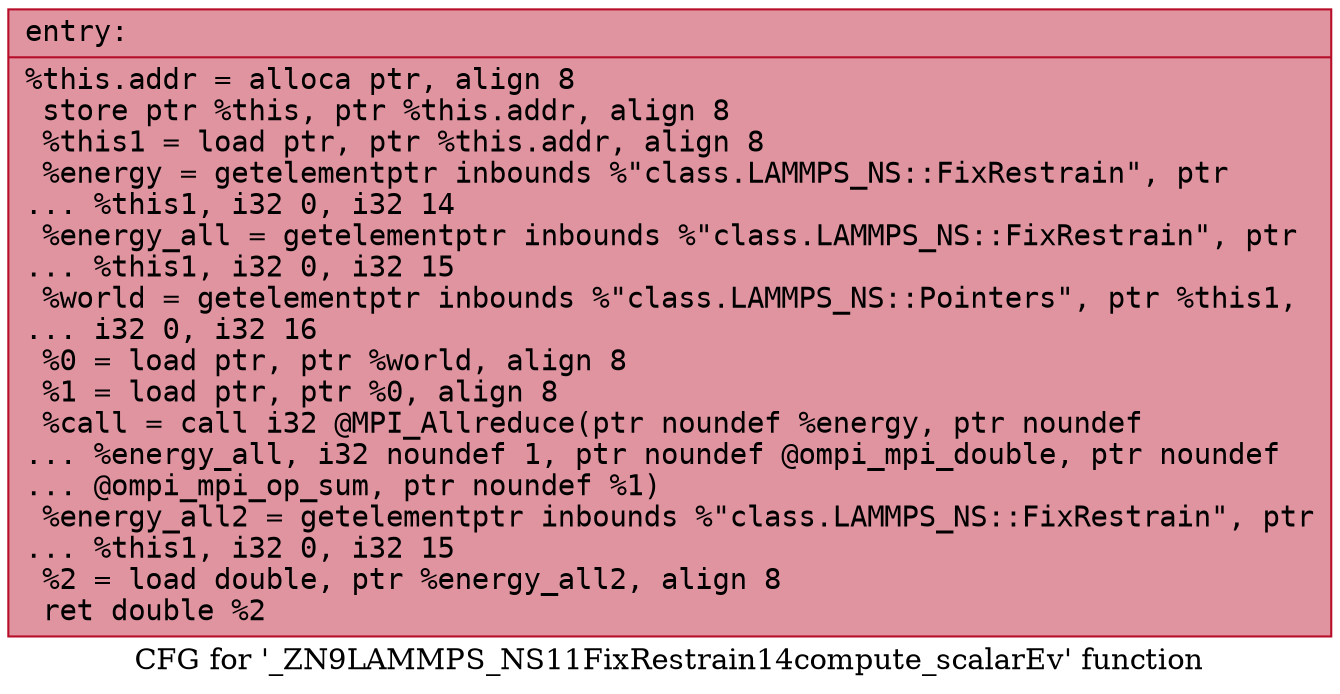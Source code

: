 digraph "CFG for '_ZN9LAMMPS_NS11FixRestrain14compute_scalarEv' function" {
	label="CFG for '_ZN9LAMMPS_NS11FixRestrain14compute_scalarEv' function";

	Node0x55fce032f700 [shape=record,color="#b70d28ff", style=filled, fillcolor="#b70d2870" fontname="Courier",label="{entry:\l|  %this.addr = alloca ptr, align 8\l  store ptr %this, ptr %this.addr, align 8\l  %this1 = load ptr, ptr %this.addr, align 8\l  %energy = getelementptr inbounds %\"class.LAMMPS_NS::FixRestrain\", ptr\l... %this1, i32 0, i32 14\l  %energy_all = getelementptr inbounds %\"class.LAMMPS_NS::FixRestrain\", ptr\l... %this1, i32 0, i32 15\l  %world = getelementptr inbounds %\"class.LAMMPS_NS::Pointers\", ptr %this1,\l... i32 0, i32 16\l  %0 = load ptr, ptr %world, align 8\l  %1 = load ptr, ptr %0, align 8\l  %call = call i32 @MPI_Allreduce(ptr noundef %energy, ptr noundef\l... %energy_all, i32 noundef 1, ptr noundef @ompi_mpi_double, ptr noundef\l... @ompi_mpi_op_sum, ptr noundef %1)\l  %energy_all2 = getelementptr inbounds %\"class.LAMMPS_NS::FixRestrain\", ptr\l... %this1, i32 0, i32 15\l  %2 = load double, ptr %energy_all2, align 8\l  ret double %2\l}"];
}
